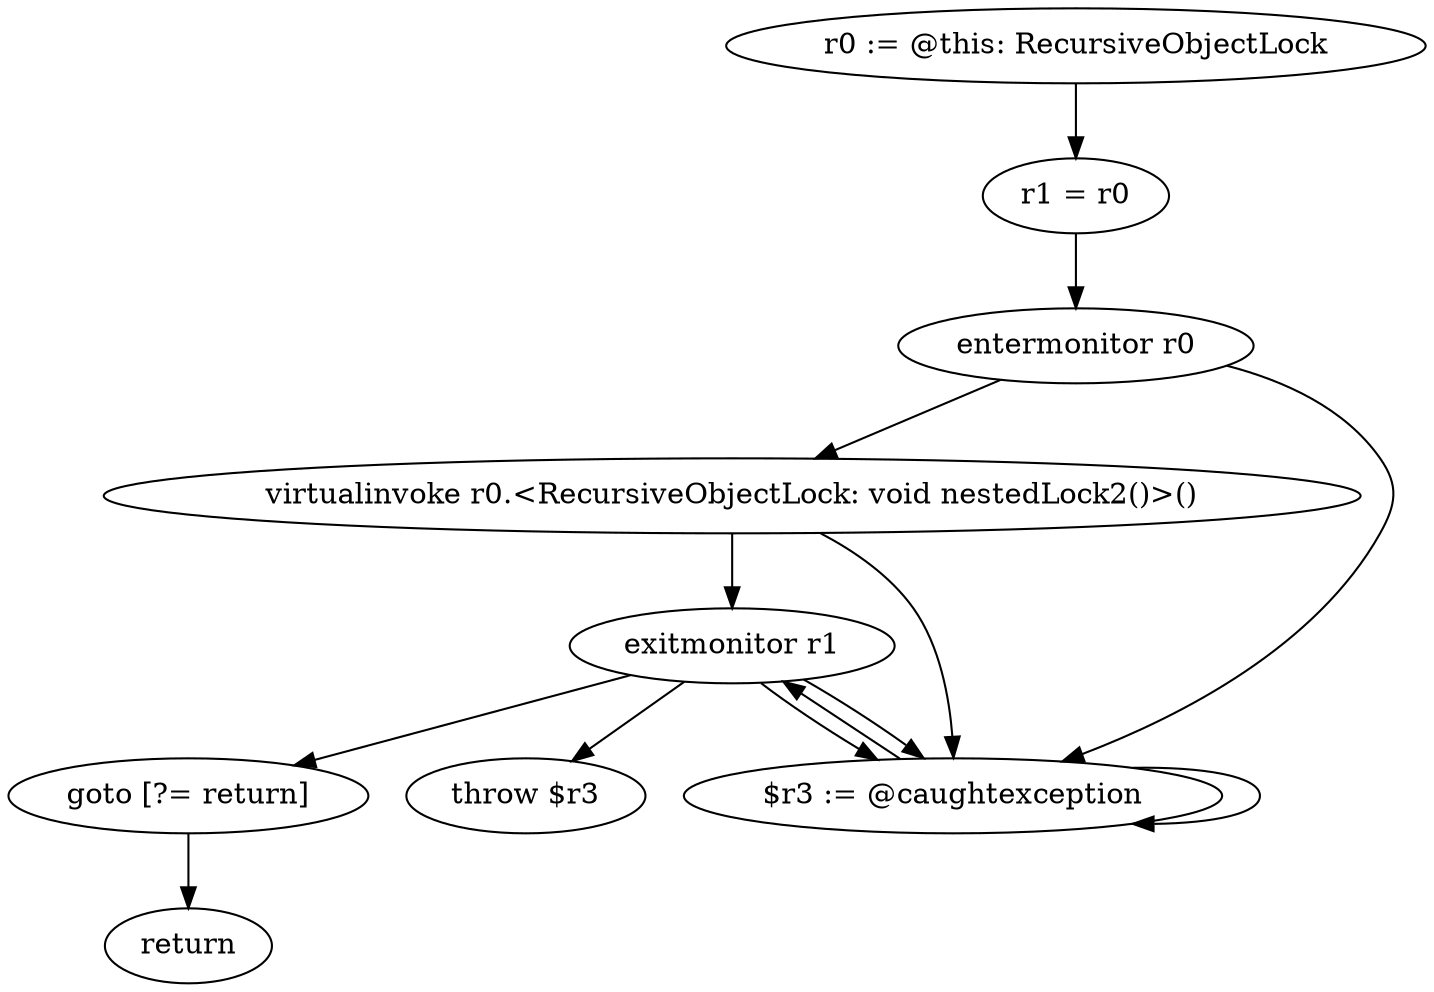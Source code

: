 digraph "unitGraph" {
    "r0 := @this: RecursiveObjectLock"
    "r1 = r0"
    "entermonitor r0"
    "virtualinvoke r0.<RecursiveObjectLock: void nestedLock2()>()"
    "exitmonitor r1"
    "goto [?= return]"
    "$r3 := @caughtexception"
    "throw $r3"
    "return"
    "r0 := @this: RecursiveObjectLock"->"r1 = r0";
    "r1 = r0"->"entermonitor r0";
    "entermonitor r0"->"virtualinvoke r0.<RecursiveObjectLock: void nestedLock2()>()";
    "entermonitor r0"->"$r3 := @caughtexception";
    "virtualinvoke r0.<RecursiveObjectLock: void nestedLock2()>()"->"exitmonitor r1";
    "virtualinvoke r0.<RecursiveObjectLock: void nestedLock2()>()"->"$r3 := @caughtexception";
    "exitmonitor r1"->"goto [?= return]";
    "exitmonitor r1"->"$r3 := @caughtexception";
    "goto [?= return]"->"return";
    "$r3 := @caughtexception"->"exitmonitor r1";
    "$r3 := @caughtexception"->"$r3 := @caughtexception";
    "exitmonitor r1"->"throw $r3";
    "exitmonitor r1"->"$r3 := @caughtexception";
}
